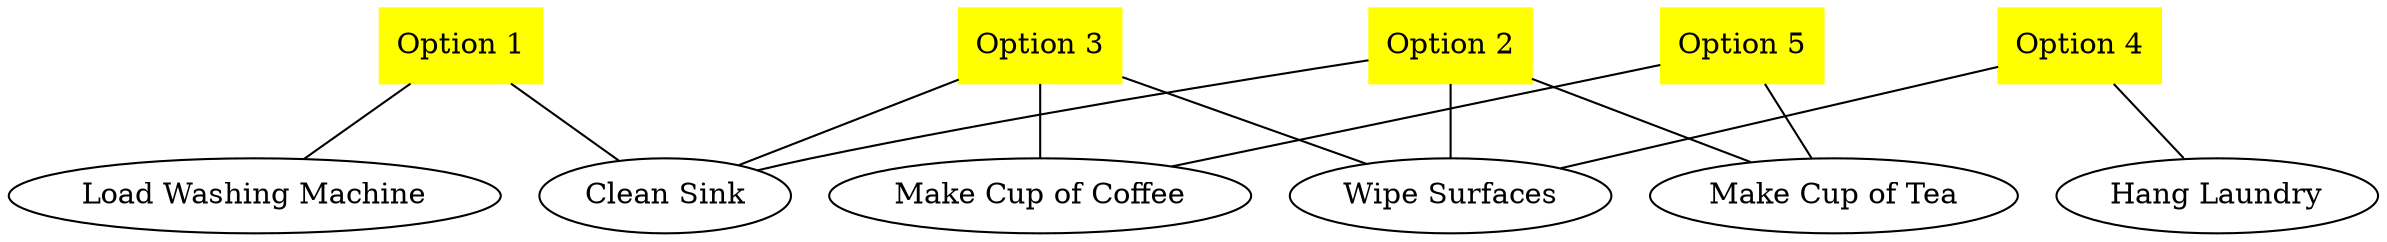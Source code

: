 graph G {
	"Option 1" [color=yellow, style=filled, shape=rectangle]
	"Option 2" [color=yellow, style=filled, shape=rectangle]
	"Option 3" [color=yellow, style=filled, shape=rectangle]
	"Option 4" [color=yellow, style=filled, shape=rectangle]
	"Option 5" [color=yellow, style=filled, shape=rectangle]
	"Option 1" -- "Load Washing Machine"
	"Option 1" -- "Clean Sink"
	"Option 2" -- "Clean Sink"
	"Option 2" -- "Wipe Surfaces"
	"Option 2" -- "Make Cup of Tea"
	"Option 3" -- "Clean Sink"
	"Option 3" -- "Wipe Surfaces"
	"Option 3" -- "Make Cup of Coffee"
	"Option 4" -- "Hang Laundry"
	"Option 4" -- "Wipe Surfaces"
	"Option 5" -- "Make Cup of Tea"
	"Option 5" -- "Make Cup of Coffee"
}